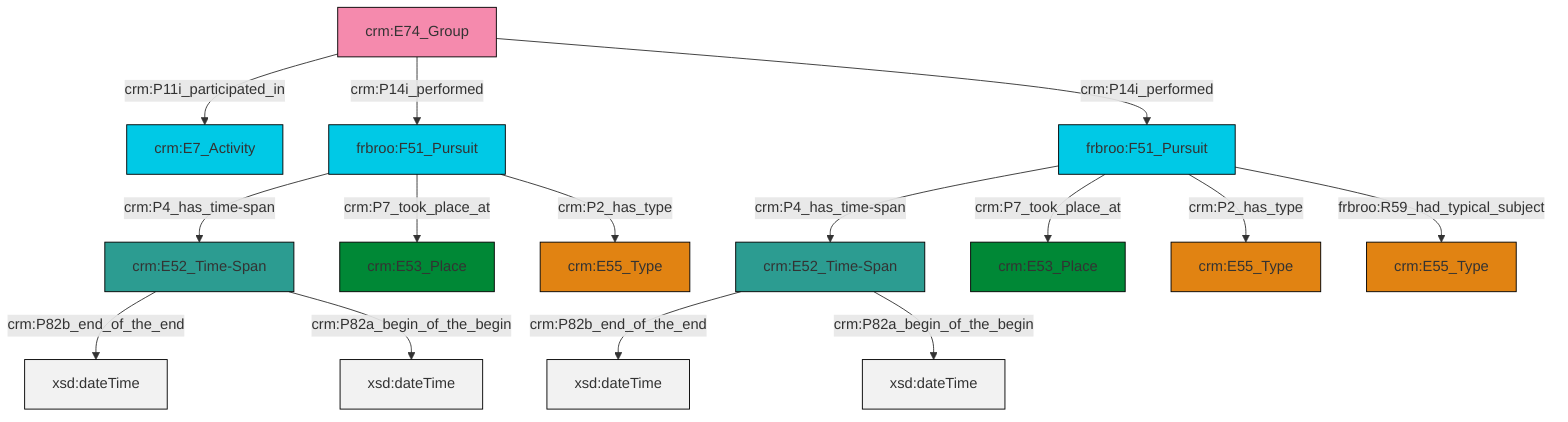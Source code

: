 graph TD
classDef Literal fill:#f2f2f2,stroke:#000000;
classDef CRM_Entity fill:#FFFFFF,stroke:#000000;
classDef Temporal_Entity fill:#00C9E6, stroke:#000000;
classDef Type fill:#E18312, stroke:#000000;
classDef Time-Span fill:#2C9C91, stroke:#000000;
classDef Appellation fill:#FFEB7F, stroke:#000000;
classDef Place fill:#008836, stroke:#000000;
classDef Persistent_Item fill:#B266B2, stroke:#000000;
classDef Conceptual_Object fill:#FFD700, stroke:#000000;
classDef Physical_Thing fill:#D2B48C, stroke:#000000;
classDef Actor fill:#f58aad, stroke:#000000;
classDef PC_Classes fill:#4ce600, stroke:#000000;
classDef Multi fill:#cccccc,stroke:#000000;

0["frbroo:F51_Pursuit"]:::Temporal_Entity -->|crm:P4_has_time-span| 1["crm:E52_Time-Span"]:::Time-Span
2["frbroo:F51_Pursuit"]:::Temporal_Entity -->|crm:P4_has_time-span| 3["crm:E52_Time-Span"]:::Time-Span
3["crm:E52_Time-Span"]:::Time-Span -->|crm:P82b_end_of_the_end| 4[xsd:dateTime]:::Literal
5["crm:E74_Group"]:::Actor -->|crm:P11i_participated_in| 6["crm:E7_Activity"]:::Temporal_Entity
1["crm:E52_Time-Span"]:::Time-Span -->|crm:P82b_end_of_the_end| 9[xsd:dateTime]:::Literal
2["frbroo:F51_Pursuit"]:::Temporal_Entity -->|crm:P7_took_place_at| 10["crm:E53_Place"]:::Place
0["frbroo:F51_Pursuit"]:::Temporal_Entity -->|crm:P7_took_place_at| 11["crm:E53_Place"]:::Place
3["crm:E52_Time-Span"]:::Time-Span -->|crm:P82a_begin_of_the_begin| 17[xsd:dateTime]:::Literal
0["frbroo:F51_Pursuit"]:::Temporal_Entity -->|crm:P2_has_type| 12["crm:E55_Type"]:::Type
1["crm:E52_Time-Span"]:::Time-Span -->|crm:P82a_begin_of_the_begin| 23[xsd:dateTime]:::Literal
5["crm:E74_Group"]:::Actor -->|crm:P14i_performed| 0["frbroo:F51_Pursuit"]:::Temporal_Entity
5["crm:E74_Group"]:::Actor -->|crm:P14i_performed| 2["frbroo:F51_Pursuit"]:::Temporal_Entity
2["frbroo:F51_Pursuit"]:::Temporal_Entity -->|crm:P2_has_type| 25["crm:E55_Type"]:::Type
2["frbroo:F51_Pursuit"]:::Temporal_Entity -->|frbroo:R59_had_typical_subject| 18["crm:E55_Type"]:::Type